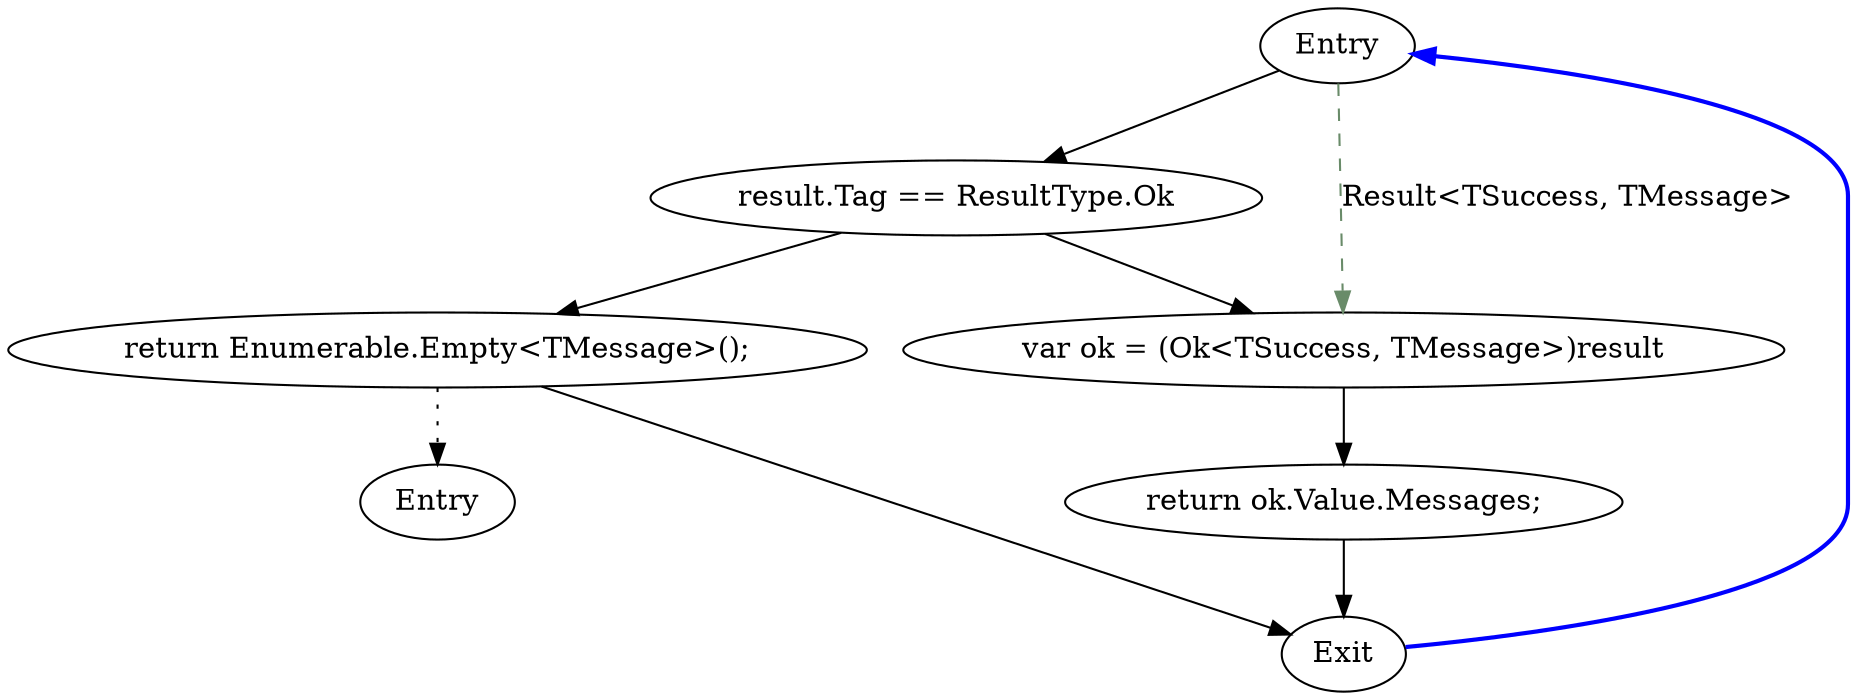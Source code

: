 digraph  {
n0 [cluster="CommandLine.Infrastructure.ResultExtensions.SuccessfulMessages<TSuccess, TMessage>(Result<TSuccess, TMessage>)", label=Entry, span="12-12"];
n1 [cluster="CommandLine.Infrastructure.ResultExtensions.SuccessfulMessages<TSuccess, TMessage>(Result<TSuccess, TMessage>)", label="result.Tag == ResultType.Ok", span="14-14"];
n2 [cluster="CommandLine.Infrastructure.ResultExtensions.SuccessfulMessages<TSuccess, TMessage>(Result<TSuccess, TMessage>)", label="var ok = (Ok<TSuccess, TMessage>)result", span="16-16"];
n4 [cluster="CommandLine.Infrastructure.ResultExtensions.SuccessfulMessages<TSuccess, TMessage>(Result<TSuccess, TMessage>)", label="return Enumerable.Empty<TMessage>();", span="19-19"];
n3 [cluster="CommandLine.Infrastructure.ResultExtensions.SuccessfulMessages<TSuccess, TMessage>(Result<TSuccess, TMessage>)", label="return ok.Value.Messages;", span="17-17"];
n5 [cluster="CommandLine.Infrastructure.ResultExtensions.SuccessfulMessages<TSuccess, TMessage>(Result<TSuccess, TMessage>)", label=Exit, span="12-12"];
n6 [cluster="System.Linq.Enumerable.Empty<TResult>()", label=Entry, span="0-0"];
n0 -> n1  [key=0, style=solid];
n0 -> n2  [color=darkseagreen4, key=1, label="Result<TSuccess, TMessage>", style=dashed];
n1 -> n2  [key=0, style=solid];
n1 -> n4  [key=0, style=solid];
n2 -> n3  [key=0, style=solid];
n4 -> n5  [key=0, style=solid];
n4 -> n6  [key=2, style=dotted];
n3 -> n5  [key=0, style=solid];
n5 -> n0  [color=blue, key=0, style=bold];
}
